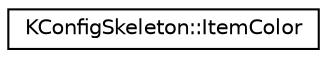 digraph "Graphical Class Hierarchy"
{
  edge [fontname="Helvetica",fontsize="10",labelfontname="Helvetica",labelfontsize="10"];
  node [fontname="Helvetica",fontsize="10",shape=record];
  rankdir="LR";
  Node0 [label="KConfigSkeleton::ItemColor",height=0.2,width=0.4,color="black", fillcolor="white", style="filled",URL="$classKConfigSkeleton_1_1ItemColor.html",tooltip="Class for handling a color preferences item. "];
}
